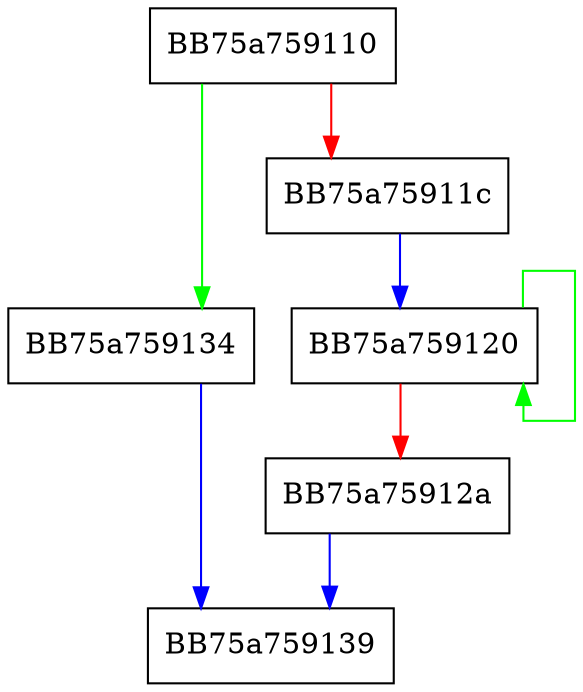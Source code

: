 digraph WPP_SF_Sl {
  node [shape="box"];
  graph [splines=ortho];
  BB75a759110 -> BB75a759134 [color="green"];
  BB75a759110 -> BB75a75911c [color="red"];
  BB75a75911c -> BB75a759120 [color="blue"];
  BB75a759120 -> BB75a759120 [color="green"];
  BB75a759120 -> BB75a75912a [color="red"];
  BB75a75912a -> BB75a759139 [color="blue"];
  BB75a759134 -> BB75a759139 [color="blue"];
}